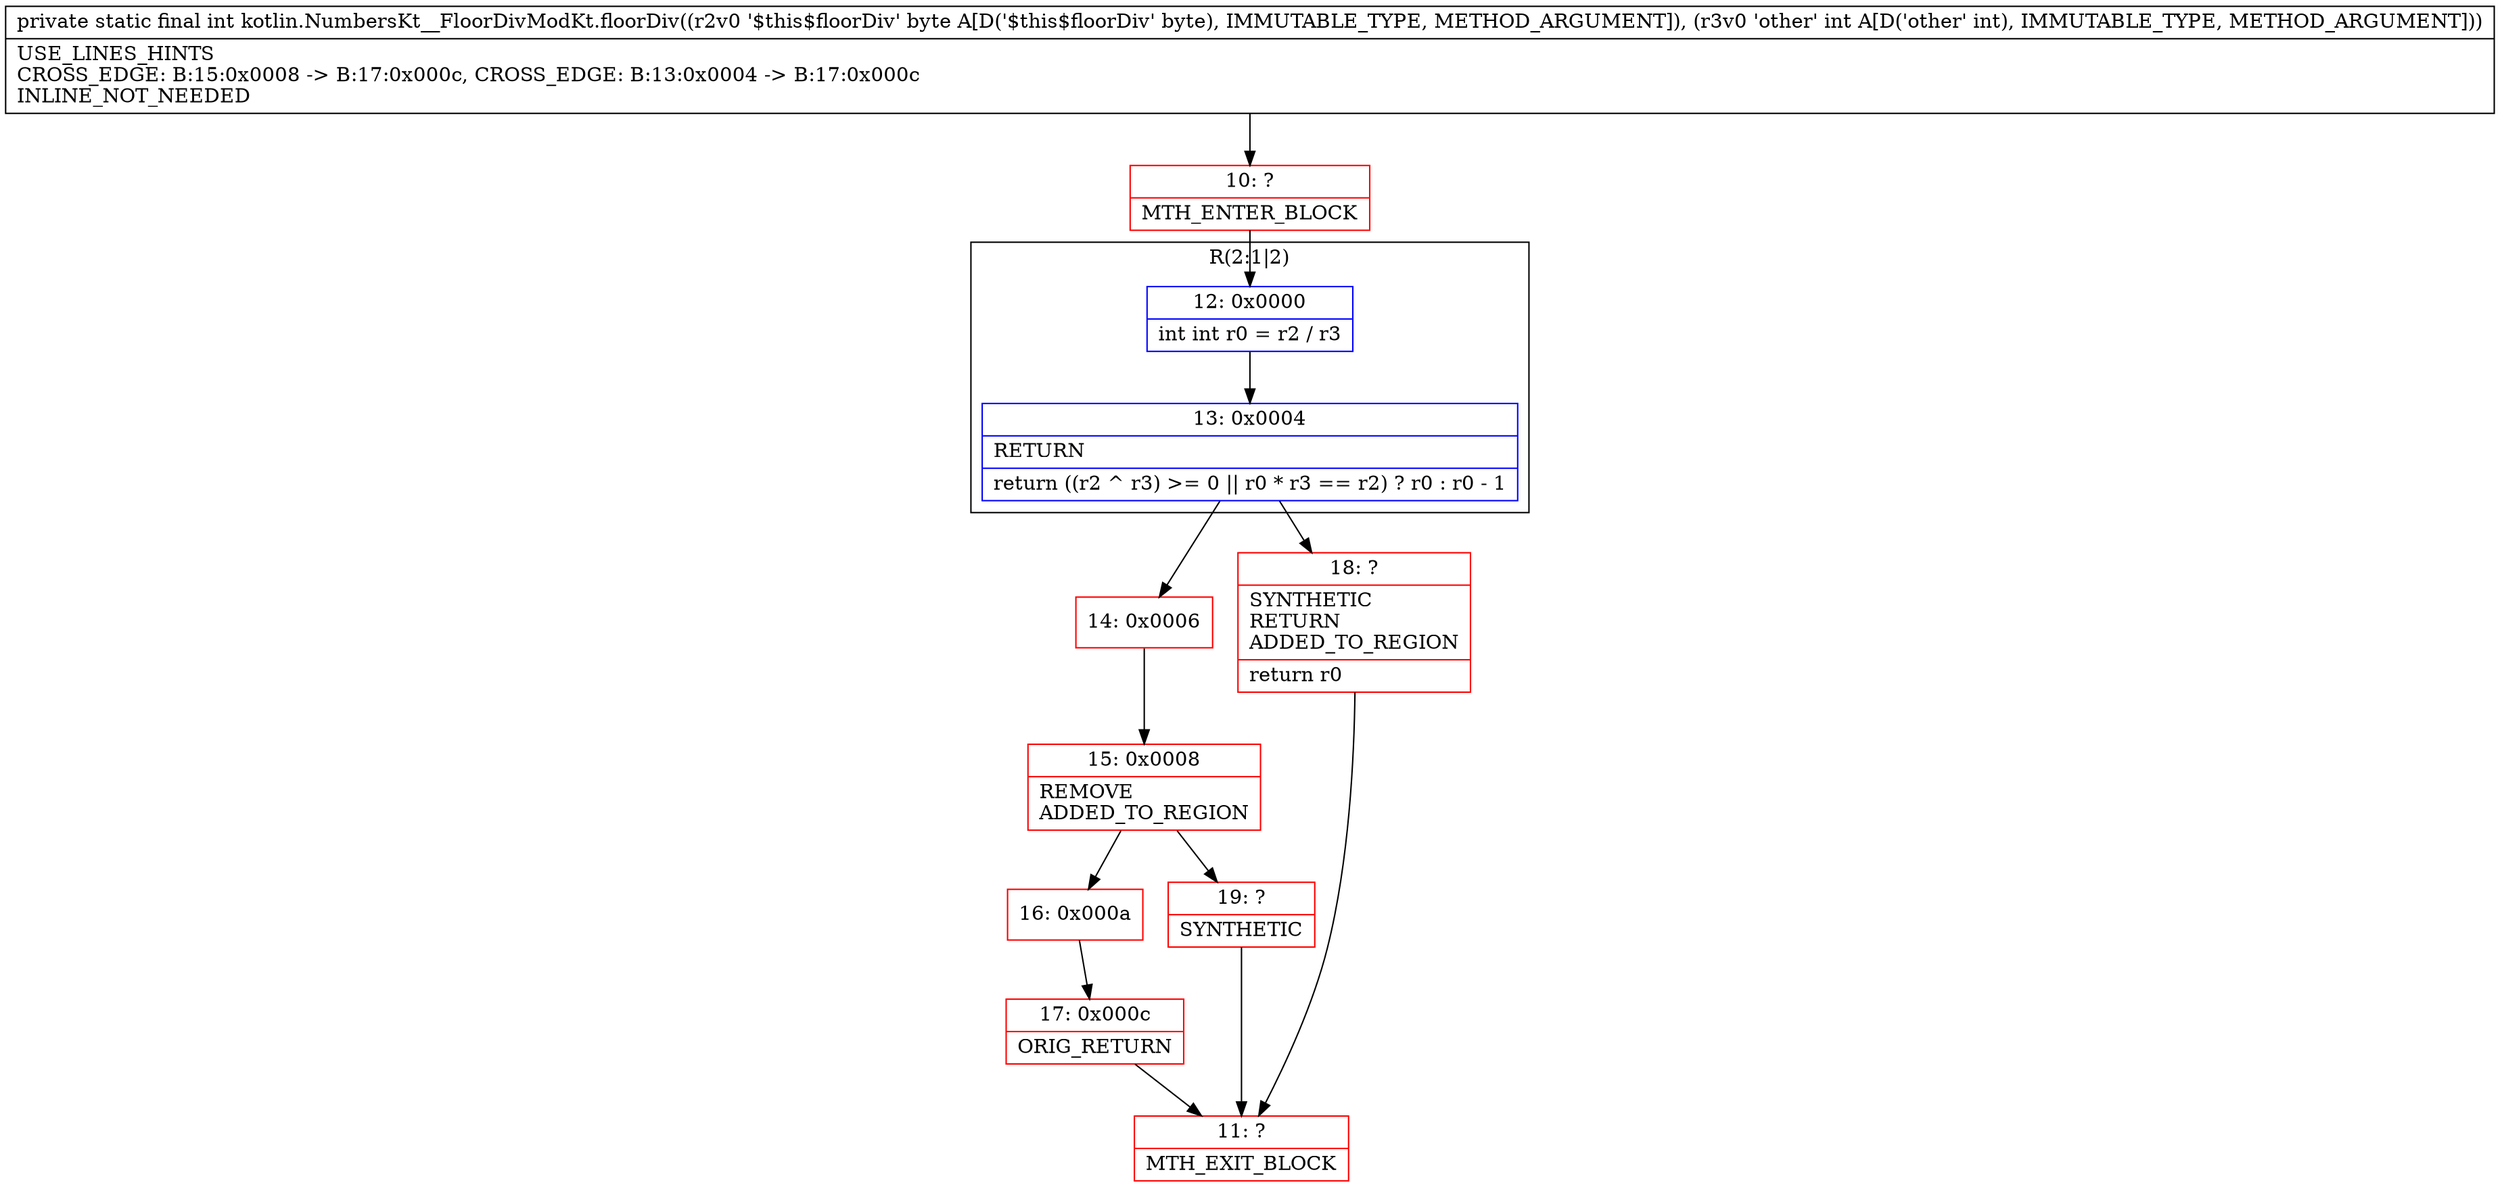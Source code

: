 digraph "CFG forkotlin.NumbersKt__FloorDivModKt.floorDiv(BI)I" {
subgraph cluster_Region_95223506 {
label = "R(2:1|2)";
node [shape=record,color=blue];
Node_12 [shape=record,label="{12\:\ 0x0000|int int r0 = r2 \/ r3\l}"];
Node_13 [shape=record,label="{13\:\ 0x0004|RETURN\l|return ((r2 ^ r3) \>= 0 \|\| r0 * r3 == r2) ? r0 : r0 \- 1\l}"];
}
Node_10 [shape=record,color=red,label="{10\:\ ?|MTH_ENTER_BLOCK\l}"];
Node_14 [shape=record,color=red,label="{14\:\ 0x0006}"];
Node_15 [shape=record,color=red,label="{15\:\ 0x0008|REMOVE\lADDED_TO_REGION\l}"];
Node_16 [shape=record,color=red,label="{16\:\ 0x000a}"];
Node_17 [shape=record,color=red,label="{17\:\ 0x000c|ORIG_RETURN\l}"];
Node_11 [shape=record,color=red,label="{11\:\ ?|MTH_EXIT_BLOCK\l}"];
Node_19 [shape=record,color=red,label="{19\:\ ?|SYNTHETIC\l}"];
Node_18 [shape=record,color=red,label="{18\:\ ?|SYNTHETIC\lRETURN\lADDED_TO_REGION\l|return r0\l}"];
MethodNode[shape=record,label="{private static final int kotlin.NumbersKt__FloorDivModKt.floorDiv((r2v0 '$this$floorDiv' byte A[D('$this$floorDiv' byte), IMMUTABLE_TYPE, METHOD_ARGUMENT]), (r3v0 'other' int A[D('other' int), IMMUTABLE_TYPE, METHOD_ARGUMENT]))  | USE_LINES_HINTS\lCROSS_EDGE: B:15:0x0008 \-\> B:17:0x000c, CROSS_EDGE: B:13:0x0004 \-\> B:17:0x000c\lINLINE_NOT_NEEDED\l}"];
MethodNode -> Node_10;Node_12 -> Node_13;
Node_13 -> Node_14;
Node_13 -> Node_18;
Node_10 -> Node_12;
Node_14 -> Node_15;
Node_15 -> Node_16;
Node_15 -> Node_19;
Node_16 -> Node_17;
Node_17 -> Node_11;
Node_19 -> Node_11;
Node_18 -> Node_11;
}

